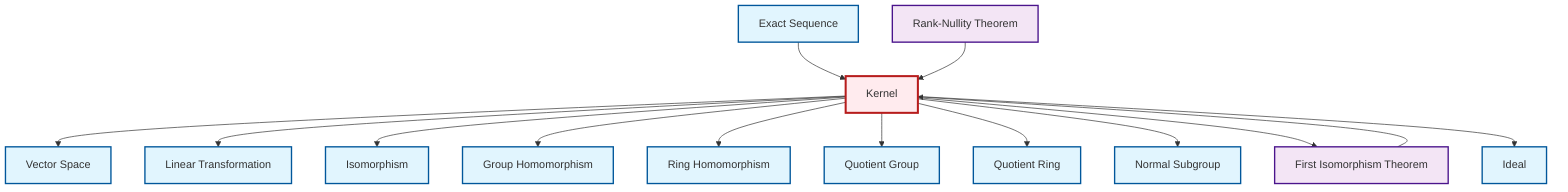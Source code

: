 graph TD
    classDef definition fill:#e1f5fe,stroke:#01579b,stroke-width:2px
    classDef theorem fill:#f3e5f5,stroke:#4a148c,stroke-width:2px
    classDef axiom fill:#fff3e0,stroke:#e65100,stroke-width:2px
    classDef example fill:#e8f5e9,stroke:#1b5e20,stroke-width:2px
    classDef current fill:#ffebee,stroke:#b71c1c,stroke-width:3px
    def-isomorphism["Isomorphism"]:::definition
    def-kernel["Kernel"]:::definition
    def-homomorphism["Group Homomorphism"]:::definition
    def-ring-homomorphism["Ring Homomorphism"]:::definition
    def-exact-sequence["Exact Sequence"]:::definition
    def-ideal["Ideal"]:::definition
    def-normal-subgroup["Normal Subgroup"]:::definition
    thm-rank-nullity["Rank-Nullity Theorem"]:::theorem
    def-quotient-ring["Quotient Ring"]:::definition
    thm-first-isomorphism["First Isomorphism Theorem"]:::theorem
    def-linear-transformation["Linear Transformation"]:::definition
    def-vector-space["Vector Space"]:::definition
    def-quotient-group["Quotient Group"]:::definition
    def-kernel --> def-vector-space
    def-exact-sequence --> def-kernel
    def-kernel --> def-linear-transformation
    thm-rank-nullity --> def-kernel
    def-kernel --> def-isomorphism
    def-kernel --> def-homomorphism
    def-kernel --> def-ring-homomorphism
    def-kernel --> def-quotient-group
    def-kernel --> def-quotient-ring
    def-kernel --> def-normal-subgroup
    def-kernel --> thm-first-isomorphism
    def-kernel --> def-ideal
    thm-first-isomorphism --> def-kernel
    class def-kernel current
